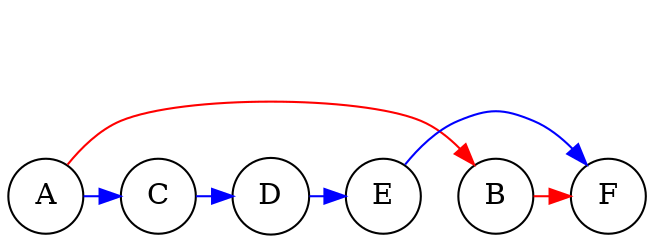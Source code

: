 digraph {
    {
    rank=same
    node [shape=circle]
    A B C D E F
    }
    ordering=out
    x [style=invis]
    x -> {A B C D E F} [style=invis]
    A -> B [color=red]
    B -> F [color=red]
    A -> C [color=blue]
    C -> D [color=blue]
    D -> E [color=blue]
    E -> F [color=blue]
}
